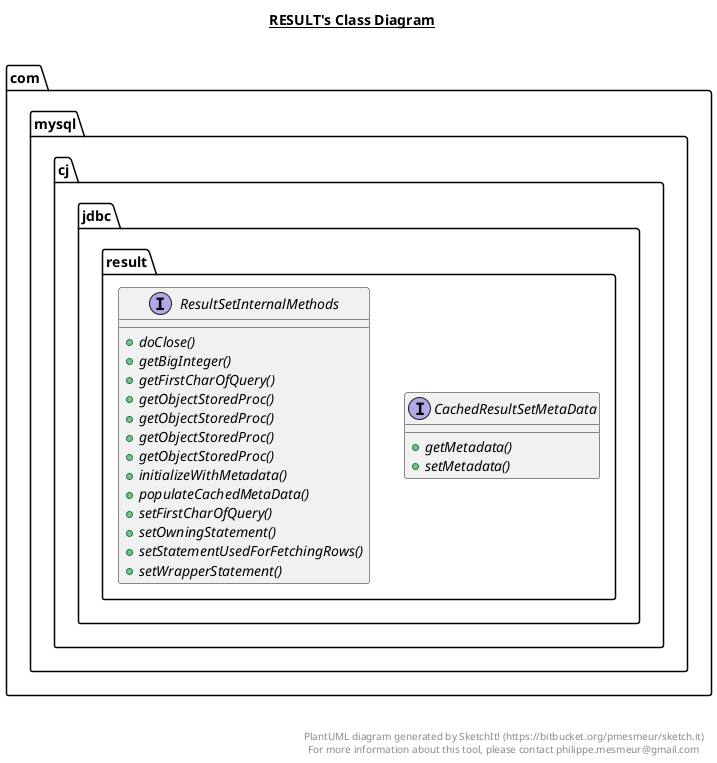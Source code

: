 @startuml

title __RESULT's Class Diagram__\n

  namespace com.mysql.cj {
    namespace jdbc {
      namespace result {
        interface com.mysql.cj.jdbc.result.CachedResultSetMetaData {
            {abstract} + getMetadata()
            {abstract} + setMetadata()
        }
      }
    }
  }
  

  namespace com.mysql.cj {
    namespace jdbc {
      namespace result {
        interface com.mysql.cj.jdbc.result.ResultSetInternalMethods {
            {abstract} + doClose()
            {abstract} + getBigInteger()
            {abstract} + getFirstCharOfQuery()
            {abstract} + getObjectStoredProc()
            {abstract} + getObjectStoredProc()
            {abstract} + getObjectStoredProc()
            {abstract} + getObjectStoredProc()
            {abstract} + initializeWithMetadata()
            {abstract} + populateCachedMetaData()
            {abstract} + setFirstCharOfQuery()
            {abstract} + setOwningStatement()
            {abstract} + setStatementUsedForFetchingRows()
            {abstract} + setWrapperStatement()
        }
      }
    }
  }
  



right footer


PlantUML diagram generated by SketchIt! (https://bitbucket.org/pmesmeur/sketch.it)
For more information about this tool, please contact philippe.mesmeur@gmail.com
endfooter

@enduml
